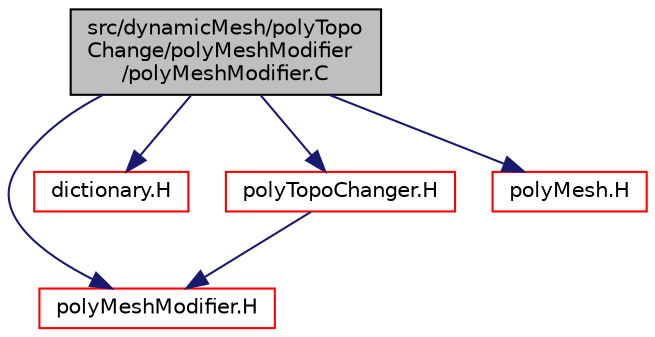 digraph "src/dynamicMesh/polyTopoChange/polyMeshModifier/polyMeshModifier.C"
{
  bgcolor="transparent";
  edge [fontname="Helvetica",fontsize="10",labelfontname="Helvetica",labelfontsize="10"];
  node [fontname="Helvetica",fontsize="10",shape=record];
  Node0 [label="src/dynamicMesh/polyTopo\lChange/polyMeshModifier\l/polyMeshModifier.C",height=0.2,width=0.4,color="black", fillcolor="grey75", style="filled", fontcolor="black"];
  Node0 -> Node1 [color="midnightblue",fontsize="10",style="solid",fontname="Helvetica"];
  Node1 [label="polyMeshModifier.H",height=0.2,width=0.4,color="red",URL="$a00707.html"];
  Node0 -> Node165 [color="midnightblue",fontsize="10",style="solid",fontname="Helvetica"];
  Node165 [label="dictionary.H",height=0.2,width=0.4,color="red",URL="$a09506.html"];
  Node0 -> Node175 [color="midnightblue",fontsize="10",style="solid",fontname="Helvetica"];
  Node175 [label="polyTopoChanger.H",height=0.2,width=0.4,color="red",URL="$a00860.html"];
  Node175 -> Node1 [color="midnightblue",fontsize="10",style="solid",fontname="Helvetica"];
  Node0 -> Node188 [color="midnightblue",fontsize="10",style="solid",fontname="Helvetica"];
  Node188 [label="polyMesh.H",height=0.2,width=0.4,color="red",URL="$a12398.html"];
}
